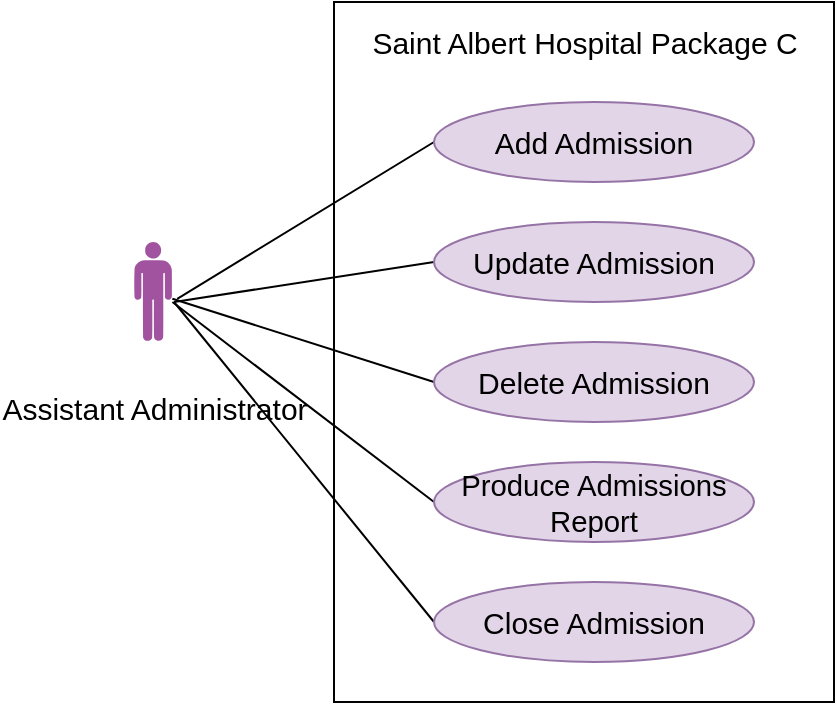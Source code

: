 <mxfile version="13.1.3" type="device"><diagram id="NZ0JPSY00Sc87p9I3Unj" name="Page-1"><mxGraphModel dx="1038" dy="548" grid="1" gridSize="10" guides="1" tooltips="1" connect="1" arrows="1" fold="1" page="1" pageScale="1" pageWidth="827" pageHeight="1169" math="0" shadow="0"><root><mxCell id="0"/><mxCell id="1" parent="0"/><mxCell id="ooz9KzrTLBmZqckKivdD-7" value="&lt;span style=&quot;background-color: rgb(255 , 255 , 255) ; font-size: 15px&quot;&gt;&lt;br&gt;Assistant Administrator&lt;/span&gt;" style="verticalLabelPosition=bottom;html=1;fillColor=#A153A0;verticalAlign=top;align=center;pointerEvents=1;shape=mxgraph.cisco_safe.design.actor_2;fontSize=15;" vertex="1" parent="1"><mxGeometry x="90" y="160" width="19" height="50" as="geometry"/></mxCell><mxCell id="ooz9KzrTLBmZqckKivdD-10" value="" style="whiteSpace=wrap;html=1;" vertex="1" parent="1"><mxGeometry x="190" y="40" width="250" height="350" as="geometry"/></mxCell><mxCell id="ooz9KzrTLBmZqckKivdD-21" style="rounded=0;orthogonalLoop=1;jettySize=auto;html=1;exitX=0;exitY=0.5;exitDx=0;exitDy=0;entryX=1.137;entryY=0.568;entryDx=0;entryDy=0;entryPerimeter=0;fontSize=15;endArrow=none;endFill=0;" edge="1" parent="1" source="ooz9KzrTLBmZqckKivdD-11" target="ooz9KzrTLBmZqckKivdD-7"><mxGeometry relative="1" as="geometry"/></mxCell><mxCell id="ooz9KzrTLBmZqckKivdD-11" value="Add Admission" style="ellipse;whiteSpace=wrap;html=1;fontSize=15;fillColor=#e1d5e7;strokeColor=#9673a6;" vertex="1" parent="1"><mxGeometry x="240" y="90" width="160" height="40" as="geometry"/></mxCell><mxCell id="ooz9KzrTLBmZqckKivdD-22" style="edgeStyle=none;rounded=0;orthogonalLoop=1;jettySize=auto;html=1;exitX=0;exitY=0.5;exitDx=0;exitDy=0;endArrow=none;endFill=0;fontSize=15;" edge="1" parent="1" source="ooz9KzrTLBmZqckKivdD-17"><mxGeometry relative="1" as="geometry"><mxPoint x="110" y="190" as="targetPoint"/></mxGeometry></mxCell><mxCell id="ooz9KzrTLBmZqckKivdD-17" value="Update Admission" style="ellipse;whiteSpace=wrap;html=1;fontSize=15;fillColor=#e1d5e7;strokeColor=#9673a6;" vertex="1" parent="1"><mxGeometry x="240" y="150" width="160" height="40" as="geometry"/></mxCell><mxCell id="ooz9KzrTLBmZqckKivdD-23" style="edgeStyle=none;rounded=0;orthogonalLoop=1;jettySize=auto;html=1;exitX=0;exitY=0.5;exitDx=0;exitDy=0;endArrow=none;endFill=0;fontSize=15;entryX=1.011;entryY=0.568;entryDx=0;entryDy=0;entryPerimeter=0;" edge="1" parent="1" source="ooz9KzrTLBmZqckKivdD-18" target="ooz9KzrTLBmZqckKivdD-7"><mxGeometry relative="1" as="geometry"><mxPoint x="120" y="190" as="targetPoint"/></mxGeometry></mxCell><mxCell id="ooz9KzrTLBmZqckKivdD-18" value="Delete Admission" style="ellipse;whiteSpace=wrap;html=1;fontSize=15;fillColor=#e1d5e7;strokeColor=#9673a6;" vertex="1" parent="1"><mxGeometry x="240" y="210" width="160" height="40" as="geometry"/></mxCell><mxCell id="ooz9KzrTLBmZqckKivdD-24" style="edgeStyle=none;rounded=0;orthogonalLoop=1;jettySize=auto;html=1;exitX=0;exitY=0.5;exitDx=0;exitDy=0;endArrow=none;endFill=0;fontSize=15;entryX=1.011;entryY=0.6;entryDx=0;entryDy=0;entryPerimeter=0;" edge="1" parent="1" source="ooz9KzrTLBmZqckKivdD-19" target="ooz9KzrTLBmZqckKivdD-7"><mxGeometry relative="1" as="geometry"><mxPoint x="120" y="190" as="targetPoint"/></mxGeometry></mxCell><mxCell id="ooz9KzrTLBmZqckKivdD-19" value="&lt;span style=&quot;font-size: 11.0pt ; line-height: 107% ; font-family: &amp;#34;arial&amp;#34; , sans-serif&quot;&gt;Produce Admissions Report&lt;/span&gt;" style="ellipse;whiteSpace=wrap;html=1;fontSize=15;fillColor=#e1d5e7;strokeColor=#9673a6;" vertex="1" parent="1"><mxGeometry x="240" y="270" width="160" height="40" as="geometry"/></mxCell><mxCell id="ooz9KzrTLBmZqckKivdD-25" style="edgeStyle=none;rounded=0;orthogonalLoop=1;jettySize=auto;html=1;exitX=0;exitY=0.5;exitDx=0;exitDy=0;endArrow=none;endFill=0;fontSize=15;" edge="1" parent="1" source="ooz9KzrTLBmZqckKivdD-20"><mxGeometry relative="1" as="geometry"><mxPoint x="110" y="190" as="targetPoint"/></mxGeometry></mxCell><mxCell id="ooz9KzrTLBmZqckKivdD-20" value="Close Admission" style="ellipse;whiteSpace=wrap;html=1;fontSize=15;fillColor=#e1d5e7;strokeColor=#9673a6;" vertex="1" parent="1"><mxGeometry x="240" y="330" width="160" height="40" as="geometry"/></mxCell><mxCell id="ooz9KzrTLBmZqckKivdD-26" value="Saint Albert Hospital Package C" style="text;html=1;resizable=0;autosize=1;align=center;verticalAlign=middle;points=[];fillColor=none;strokeColor=none;rounded=0;fontSize=15;" vertex="1" parent="1"><mxGeometry x="200" y="50" width="230" height="20" as="geometry"/></mxCell></root></mxGraphModel></diagram></mxfile>